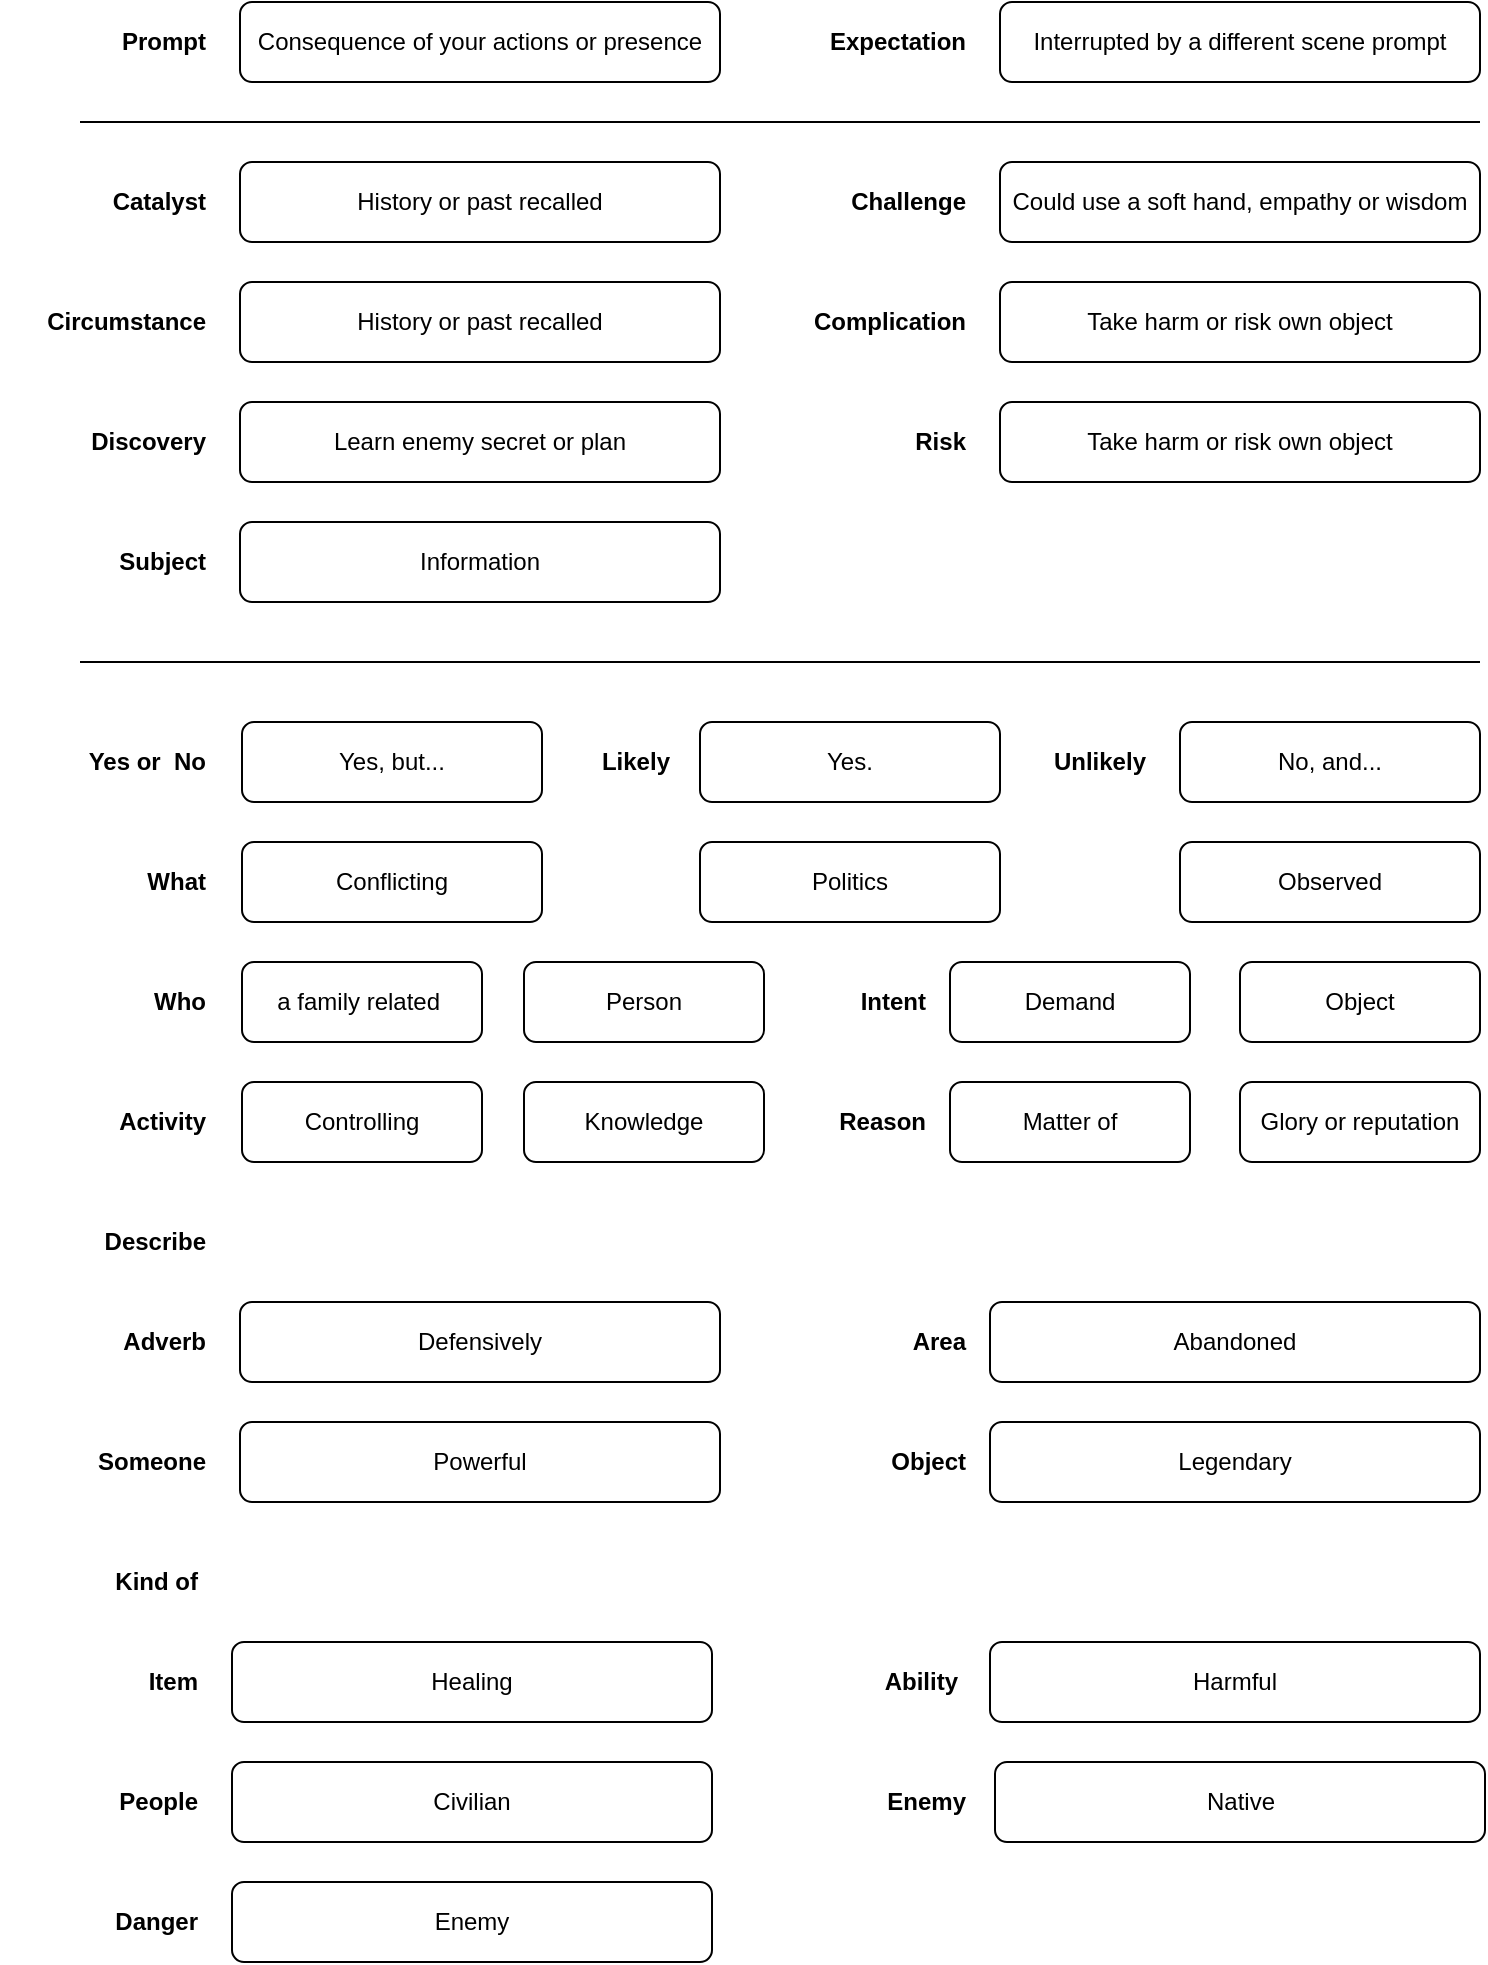 <mxfile version="20.3.0" type="device"><diagram id="gh91aEiWs6NQYHuWFuU3" name="Scene"><mxGraphModel dx="882" dy="656" grid="1" gridSize="10" guides="1" tooltips="1" connect="1" arrows="1" fold="1" page="1" pageScale="1" pageWidth="1169" pageHeight="827" math="0" shadow="0"><root><mxCell id="0"/><mxCell id="1" parent="0"/><mxCell id="ofOweeKDvCZ6FejcZG63-2" value="Prompt" style="text;html=1;strokeColor=none;fillColor=none;align=right;verticalAlign=middle;whiteSpace=wrap;rounded=0;fontSize=12;spacingRight=5;fontStyle=1" vertex="1" parent="1"><mxGeometry x="225" y="40" width="100" height="40" as="geometry"/></mxCell><mxCell id="ofOweeKDvCZ6FejcZG63-3" value="Consequence of your actions or presence" style="rounded=1;whiteSpace=wrap;html=1;fontSize=12;labelBackgroundColor=none;" vertex="1" parent="1"><mxGeometry x="335" y="40" width="240" height="40" as="geometry"/></mxCell><mxCell id="ofOweeKDvCZ6FejcZG63-4" value="Expectation" style="text;html=1;strokeColor=none;fillColor=none;align=right;verticalAlign=middle;whiteSpace=wrap;rounded=0;fontSize=12;spacingRight=5;fontStyle=1" vertex="1" parent="1"><mxGeometry x="605" y="40" width="100" height="40" as="geometry"/></mxCell><mxCell id="ofOweeKDvCZ6FejcZG63-5" value="Interrupted by a different scene prompt" style="rounded=1;whiteSpace=wrap;html=1;fontSize=12;labelBackgroundColor=none;" vertex="1" parent="1"><mxGeometry x="715" y="40" width="240" height="40" as="geometry"/></mxCell><mxCell id="ofOweeKDvCZ6FejcZG63-6" value="" style="endArrow=none;html=1;rounded=0;fontSize=12;" edge="1" parent="1"><mxGeometry width="50" height="50" relative="1" as="geometry"><mxPoint x="255" y="100" as="sourcePoint"/><mxPoint x="955" y="100" as="targetPoint"/></mxGeometry></mxCell><mxCell id="ofOweeKDvCZ6FejcZG63-7" value="Catalyst" style="text;html=1;strokeColor=none;fillColor=none;align=right;verticalAlign=middle;whiteSpace=wrap;rounded=0;fontSize=12;spacingRight=5;fontStyle=1" vertex="1" parent="1"><mxGeometry x="225" y="120" width="100" height="40" as="geometry"/></mxCell><mxCell id="ofOweeKDvCZ6FejcZG63-8" value="History or past recalled" style="rounded=1;whiteSpace=wrap;html=1;fontSize=12;labelBackgroundColor=none;" vertex="1" parent="1"><mxGeometry x="335" y="120" width="240" height="40" as="geometry"/></mxCell><mxCell id="ofOweeKDvCZ6FejcZG63-9" value="Challenge" style="text;html=1;strokeColor=none;fillColor=none;align=right;verticalAlign=middle;whiteSpace=wrap;rounded=0;fontSize=12;spacingRight=5;fontStyle=1" vertex="1" parent="1"><mxGeometry x="605" y="120" width="100" height="40" as="geometry"/></mxCell><mxCell id="ofOweeKDvCZ6FejcZG63-10" value="Could use a soft hand, empathy or wisdom" style="rounded=1;whiteSpace=wrap;html=1;fontSize=12;labelBackgroundColor=none;" vertex="1" parent="1"><mxGeometry x="715" y="120" width="240" height="40" as="geometry"/></mxCell><mxCell id="ofOweeKDvCZ6FejcZG63-11" value="Circumstance" style="text;html=1;strokeColor=none;fillColor=none;align=right;verticalAlign=middle;whiteSpace=wrap;rounded=0;fontSize=12;spacingRight=5;fontStyle=1" vertex="1" parent="1"><mxGeometry x="225" y="180" width="100" height="40" as="geometry"/></mxCell><mxCell id="ofOweeKDvCZ6FejcZG63-12" value="History or past recalled" style="rounded=1;whiteSpace=wrap;html=1;fontSize=12;labelBackgroundColor=none;" vertex="1" parent="1"><mxGeometry x="335" y="180" width="240" height="40" as="geometry"/></mxCell><mxCell id="ofOweeKDvCZ6FejcZG63-17" value="Subject" style="text;html=1;strokeColor=none;fillColor=none;align=right;verticalAlign=middle;whiteSpace=wrap;rounded=0;fontSize=12;spacingRight=5;fontStyle=1" vertex="1" parent="1"><mxGeometry x="215" y="300" width="110" height="40" as="geometry"/></mxCell><mxCell id="ofOweeKDvCZ6FejcZG63-18" value="Information" style="rounded=1;whiteSpace=wrap;html=1;fontSize=12;labelBackgroundColor=none;" vertex="1" parent="1"><mxGeometry x="335" y="300" width="240" height="40" as="geometry"/></mxCell><mxCell id="ofOweeKDvCZ6FejcZG63-19" value="Complication" style="text;html=1;strokeColor=none;fillColor=none;align=right;verticalAlign=middle;whiteSpace=wrap;rounded=0;fontSize=12;spacingRight=5;fontStyle=1" vertex="1" parent="1"><mxGeometry x="605" y="180" width="100" height="40" as="geometry"/></mxCell><mxCell id="ofOweeKDvCZ6FejcZG63-20" value="Take harm or risk own object" style="rounded=1;whiteSpace=wrap;html=1;fontSize=12;labelBackgroundColor=none;" vertex="1" parent="1"><mxGeometry x="715" y="180" width="240" height="40" as="geometry"/></mxCell><mxCell id="ofOweeKDvCZ6FejcZG63-23" value="" style="endArrow=none;html=1;rounded=0;fontSize=12;" edge="1" parent="1"><mxGeometry width="50" height="50" relative="1" as="geometry"><mxPoint x="255" y="370" as="sourcePoint"/><mxPoint x="955" y="370" as="targetPoint"/></mxGeometry></mxCell><mxCell id="ofOweeKDvCZ6FejcZG63-33" value="" style="group" vertex="1" connectable="0" parent="1"><mxGeometry x="715" y="400" width="240" height="40" as="geometry"/></mxCell><mxCell id="ofOweeKDvCZ6FejcZG63-29" value="No, and..." style="rounded=1;whiteSpace=wrap;html=1;fontSize=12;labelBackgroundColor=none;" vertex="1" parent="ofOweeKDvCZ6FejcZG63-33"><mxGeometry x="90" width="150" height="40" as="geometry"/></mxCell><mxCell id="ofOweeKDvCZ6FejcZG63-28" value="Unlikely" style="text;html=1;strokeColor=none;fillColor=none;align=right;verticalAlign=middle;whiteSpace=wrap;rounded=0;fontSize=12;spacingRight=5;fontStyle=1" vertex="1" parent="ofOweeKDvCZ6FejcZG63-33"><mxGeometry width="80" height="40" as="geometry"/></mxCell><mxCell id="ofOweeKDvCZ6FejcZG63-34" value="No" style="group" vertex="1" connectable="0" parent="1"><mxGeometry x="477" y="400" width="238" height="40" as="geometry"/></mxCell><mxCell id="ofOweeKDvCZ6FejcZG63-26" value="Likely" style="text;html=1;strokeColor=none;fillColor=none;align=right;verticalAlign=middle;whiteSpace=wrap;rounded=0;fontSize=12;spacingRight=5;fontStyle=1" vertex="1" parent="ofOweeKDvCZ6FejcZG63-34"><mxGeometry width="80" height="40" as="geometry"/></mxCell><mxCell id="ofOweeKDvCZ6FejcZG63-27" value="Yes." style="rounded=1;whiteSpace=wrap;html=1;fontSize=12;labelBackgroundColor=none;" vertex="1" parent="ofOweeKDvCZ6FejcZG63-34"><mxGeometry x="88" width="150" height="40" as="geometry"/></mxCell><mxCell id="ofOweeKDvCZ6FejcZG63-35" value="" style="group" vertex="1" connectable="0" parent="1"><mxGeometry x="245" y="400" width="241" height="40" as="geometry"/></mxCell><mxCell id="ofOweeKDvCZ6FejcZG63-24" value="Yes or&amp;nbsp; No" style="text;html=1;strokeColor=none;fillColor=none;align=right;verticalAlign=middle;whiteSpace=wrap;rounded=0;fontSize=12;spacingRight=5;fontStyle=1" vertex="1" parent="ofOweeKDvCZ6FejcZG63-35"><mxGeometry width="80" height="40" as="geometry"/></mxCell><mxCell id="ofOweeKDvCZ6FejcZG63-25" value="Yes, but..." style="rounded=1;whiteSpace=wrap;html=1;fontSize=12;labelBackgroundColor=none;" vertex="1" parent="ofOweeKDvCZ6FejcZG63-35"><mxGeometry x="91" width="150" height="40" as="geometry"/></mxCell><mxCell id="ofOweeKDvCZ6FejcZG63-37" value="" style="group" vertex="1" connectable="0" parent="1"><mxGeometry x="715" y="460" width="240" height="40" as="geometry"/></mxCell><mxCell id="ofOweeKDvCZ6FejcZG63-38" value="Observed" style="rounded=1;whiteSpace=wrap;html=1;fontSize=12;labelBackgroundColor=none;" vertex="1" parent="ofOweeKDvCZ6FejcZG63-37"><mxGeometry x="90" width="150" height="40" as="geometry"/></mxCell><mxCell id="ofOweeKDvCZ6FejcZG63-40" value="" style="group" vertex="1" connectable="0" parent="1"><mxGeometry x="477" y="460" width="238" height="40" as="geometry"/></mxCell><mxCell id="ofOweeKDvCZ6FejcZG63-42" value="Politics" style="rounded=1;whiteSpace=wrap;html=1;fontSize=12;labelBackgroundColor=none;" vertex="1" parent="ofOweeKDvCZ6FejcZG63-40"><mxGeometry x="88" width="150" height="40" as="geometry"/></mxCell><mxCell id="ofOweeKDvCZ6FejcZG63-43" value="" style="group" vertex="1" connectable="0" parent="1"><mxGeometry x="245" y="460" width="241" height="40" as="geometry"/></mxCell><mxCell id="ofOweeKDvCZ6FejcZG63-44" value="What" style="text;html=1;strokeColor=none;fillColor=none;align=right;verticalAlign=middle;whiteSpace=wrap;rounded=0;fontSize=12;spacingRight=5;fontStyle=1" vertex="1" parent="ofOweeKDvCZ6FejcZG63-43"><mxGeometry width="80" height="40" as="geometry"/></mxCell><mxCell id="ofOweeKDvCZ6FejcZG63-45" value="Conflicting" style="rounded=1;whiteSpace=wrap;html=1;fontSize=12;labelBackgroundColor=none;" vertex="1" parent="ofOweeKDvCZ6FejcZG63-43"><mxGeometry x="91" width="150" height="40" as="geometry"/></mxCell><mxCell id="ofOweeKDvCZ6FejcZG63-46" value="" style="group" vertex="1" connectable="0" parent="1"><mxGeometry x="605" y="240" width="350" height="40" as="geometry"/></mxCell><mxCell id="ofOweeKDvCZ6FejcZG63-15" value="Risk" style="text;html=1;strokeColor=none;fillColor=none;align=right;verticalAlign=middle;whiteSpace=wrap;rounded=0;fontSize=12;spacingRight=5;fontStyle=1" vertex="1" parent="ofOweeKDvCZ6FejcZG63-46"><mxGeometry width="100" height="40" as="geometry"/></mxCell><mxCell id="ofOweeKDvCZ6FejcZG63-16" value="Take harm or risk own object" style="rounded=1;whiteSpace=wrap;html=1;fontSize=12;labelBackgroundColor=none;" vertex="1" parent="ofOweeKDvCZ6FejcZG63-46"><mxGeometry x="110" width="240" height="40" as="geometry"/></mxCell><mxCell id="ofOweeKDvCZ6FejcZG63-47" value="" style="group" vertex="1" connectable="0" parent="1"><mxGeometry x="215" y="240" width="360" height="40" as="geometry"/></mxCell><mxCell id="ofOweeKDvCZ6FejcZG63-13" value="Discovery" style="text;html=1;strokeColor=none;fillColor=none;align=right;verticalAlign=middle;whiteSpace=wrap;rounded=0;fontSize=12;spacingRight=5;fontStyle=1" vertex="1" parent="ofOweeKDvCZ6FejcZG63-47"><mxGeometry width="110" height="40" as="geometry"/></mxCell><mxCell id="ofOweeKDvCZ6FejcZG63-14" value="Learn enemy secret or plan" style="rounded=1;whiteSpace=wrap;html=1;fontSize=12;labelBackgroundColor=none;" vertex="1" parent="ofOweeKDvCZ6FejcZG63-47"><mxGeometry x="120" width="240" height="40" as="geometry"/></mxCell><mxCell id="ofOweeKDvCZ6FejcZG63-66" value="Who" style="text;html=1;strokeColor=none;fillColor=none;align=right;verticalAlign=middle;whiteSpace=wrap;rounded=0;fontSize=12;spacingRight=5;fontStyle=1" vertex="1" parent="1"><mxGeometry x="245" y="520" width="80" height="40" as="geometry"/></mxCell><mxCell id="ofOweeKDvCZ6FejcZG63-67" value="a family related&amp;nbsp;" style="rounded=1;whiteSpace=wrap;html=1;fontSize=12;labelBackgroundColor=none;" vertex="1" parent="1"><mxGeometry x="336" y="520" width="120" height="40" as="geometry"/></mxCell><mxCell id="ofOweeKDvCZ6FejcZG63-68" value="Person" style="rounded=1;whiteSpace=wrap;html=1;fontSize=12;labelBackgroundColor=none;" vertex="1" parent="1"><mxGeometry x="477" y="520" width="120" height="40" as="geometry"/></mxCell><mxCell id="ofOweeKDvCZ6FejcZG63-69" value="Intent" style="text;html=1;strokeColor=none;fillColor=none;align=right;verticalAlign=middle;whiteSpace=wrap;rounded=0;fontSize=12;spacingRight=5;fontStyle=1" vertex="1" parent="1"><mxGeometry x="605" y="520" width="80" height="40" as="geometry"/></mxCell><mxCell id="ofOweeKDvCZ6FejcZG63-70" value="Demand" style="rounded=1;whiteSpace=wrap;html=1;fontSize=12;labelBackgroundColor=none;" vertex="1" parent="1"><mxGeometry x="690" y="520" width="120" height="40" as="geometry"/></mxCell><mxCell id="ofOweeKDvCZ6FejcZG63-71" value="Object" style="rounded=1;whiteSpace=wrap;html=1;fontSize=12;labelBackgroundColor=none;" vertex="1" parent="1"><mxGeometry x="835" y="520" width="120" height="40" as="geometry"/></mxCell><mxCell id="ofOweeKDvCZ6FejcZG63-79" value="Describe" style="text;html=1;strokeColor=none;fillColor=none;align=right;verticalAlign=middle;whiteSpace=wrap;rounded=0;fontSize=12;spacingRight=5;fontStyle=1" vertex="1" parent="1"><mxGeometry x="245" y="640" width="80" height="40" as="geometry"/></mxCell><mxCell id="ofOweeKDvCZ6FejcZG63-80" value="Controlling" style="rounded=1;whiteSpace=wrap;html=1;fontSize=12;labelBackgroundColor=none;" vertex="1" parent="1"><mxGeometry x="336" y="580" width="120" height="40" as="geometry"/></mxCell><mxCell id="ofOweeKDvCZ6FejcZG63-81" value="Knowledge" style="rounded=1;whiteSpace=wrap;html=1;fontSize=12;labelBackgroundColor=none;" vertex="1" parent="1"><mxGeometry x="477" y="580" width="120" height="40" as="geometry"/></mxCell><mxCell id="ofOweeKDvCZ6FejcZG63-82" value="Reason" style="text;html=1;strokeColor=none;fillColor=none;align=right;verticalAlign=middle;whiteSpace=wrap;rounded=0;fontSize=12;spacingRight=5;fontStyle=1" vertex="1" parent="1"><mxGeometry x="605" y="580" width="80" height="40" as="geometry"/></mxCell><mxCell id="ofOweeKDvCZ6FejcZG63-83" value="Matter of" style="rounded=1;whiteSpace=wrap;html=1;fontSize=12;labelBackgroundColor=none;" vertex="1" parent="1"><mxGeometry x="690" y="580" width="120" height="40" as="geometry"/></mxCell><mxCell id="ofOweeKDvCZ6FejcZG63-84" value="Glory or reputation" style="rounded=1;whiteSpace=wrap;html=1;fontSize=12;labelBackgroundColor=none;" vertex="1" parent="1"><mxGeometry x="835" y="580" width="120" height="40" as="geometry"/></mxCell><mxCell id="ofOweeKDvCZ6FejcZG63-85" value="Activity" style="text;html=1;strokeColor=none;fillColor=none;align=right;verticalAlign=middle;whiteSpace=wrap;rounded=0;fontSize=12;spacingRight=5;fontStyle=1" vertex="1" parent="1"><mxGeometry x="245" y="580" width="80" height="40" as="geometry"/></mxCell><mxCell id="ofOweeKDvCZ6FejcZG63-86" value="Defensively" style="rounded=1;whiteSpace=wrap;html=1;fontSize=12;labelBackgroundColor=none;" vertex="1" parent="1"><mxGeometry x="335" y="690" width="240" height="40" as="geometry"/></mxCell><mxCell id="ofOweeKDvCZ6FejcZG63-97" value="Adverb" style="text;html=1;strokeColor=none;fillColor=none;align=right;verticalAlign=middle;whiteSpace=wrap;rounded=0;fontSize=12;spacingRight=5;fontStyle=1" vertex="1" parent="1"><mxGeometry x="245" y="690" width="80" height="40" as="geometry"/></mxCell><mxCell id="ofOweeKDvCZ6FejcZG63-94" value="Area" style="text;html=1;strokeColor=none;fillColor=none;align=right;verticalAlign=middle;whiteSpace=wrap;rounded=0;fontSize=12;spacingRight=5;fontStyle=1" vertex="1" parent="1"><mxGeometry x="625" y="690" width="80" height="40" as="geometry"/></mxCell><mxCell id="ofOweeKDvCZ6FejcZG63-95" value="Abandoned" style="rounded=1;whiteSpace=wrap;html=1;fontSize=12;labelBackgroundColor=none;" vertex="1" parent="1"><mxGeometry x="710" y="690" width="245" height="40" as="geometry"/></mxCell><mxCell id="ofOweeKDvCZ6FejcZG63-91" value="Someone" style="text;html=1;strokeColor=none;fillColor=none;align=right;verticalAlign=middle;whiteSpace=wrap;rounded=0;fontSize=12;spacingRight=5;fontStyle=1" vertex="1" parent="1"><mxGeometry x="245" y="750" width="80" height="40" as="geometry"/></mxCell><mxCell id="ofOweeKDvCZ6FejcZG63-92" value="Powerful" style="rounded=1;whiteSpace=wrap;html=1;fontSize=12;labelBackgroundColor=none;" vertex="1" parent="1"><mxGeometry x="335" y="750" width="240" height="40" as="geometry"/></mxCell><mxCell id="ofOweeKDvCZ6FejcZG63-88" value="Legendary" style="rounded=1;whiteSpace=wrap;html=1;fontSize=12;labelBackgroundColor=none;" vertex="1" parent="1"><mxGeometry x="710" y="750" width="245" height="40" as="geometry"/></mxCell><mxCell id="ofOweeKDvCZ6FejcZG63-89" value="Object" style="text;html=1;strokeColor=none;fillColor=none;align=right;verticalAlign=middle;whiteSpace=wrap;rounded=0;fontSize=12;spacingRight=5;fontStyle=1" vertex="1" parent="1"><mxGeometry x="625" y="750" width="80" height="40" as="geometry"/></mxCell><mxCell id="ofOweeKDvCZ6FejcZG63-98" value="Kind of" style="text;html=1;strokeColor=none;fillColor=none;align=right;verticalAlign=middle;whiteSpace=wrap;rounded=0;fontSize=12;spacingRight=5;fontStyle=1" vertex="1" parent="1"><mxGeometry x="241" y="810" width="80" height="40" as="geometry"/></mxCell><mxCell id="ofOweeKDvCZ6FejcZG63-99" value="Healing" style="rounded=1;whiteSpace=wrap;html=1;fontSize=12;labelBackgroundColor=none;" vertex="1" parent="1"><mxGeometry x="331" y="860" width="240" height="40" as="geometry"/></mxCell><mxCell id="ofOweeKDvCZ6FejcZG63-100" value="Item" style="text;html=1;strokeColor=none;fillColor=none;align=right;verticalAlign=middle;whiteSpace=wrap;rounded=0;fontSize=12;spacingRight=5;fontStyle=1" vertex="1" parent="1"><mxGeometry x="241" y="860" width="80" height="40" as="geometry"/></mxCell><mxCell id="ofOweeKDvCZ6FejcZG63-101" value="Ability" style="text;html=1;strokeColor=none;fillColor=none;align=right;verticalAlign=middle;whiteSpace=wrap;rounded=0;fontSize=12;spacingRight=5;fontStyle=1" vertex="1" parent="1"><mxGeometry x="621" y="860" width="80" height="40" as="geometry"/></mxCell><mxCell id="ofOweeKDvCZ6FejcZG63-102" value="Harmful" style="rounded=1;whiteSpace=wrap;html=1;fontSize=12;labelBackgroundColor=none;" vertex="1" parent="1"><mxGeometry x="710" y="860" width="245" height="40" as="geometry"/></mxCell><mxCell id="ofOweeKDvCZ6FejcZG63-103" value="People" style="text;html=1;strokeColor=none;fillColor=none;align=right;verticalAlign=middle;whiteSpace=wrap;rounded=0;fontSize=12;spacingRight=5;fontStyle=1" vertex="1" parent="1"><mxGeometry x="241" y="920" width="80" height="40" as="geometry"/></mxCell><mxCell id="ofOweeKDvCZ6FejcZG63-104" value="Civilian" style="rounded=1;whiteSpace=wrap;html=1;fontSize=12;labelBackgroundColor=none;" vertex="1" parent="1"><mxGeometry x="331" y="920" width="240" height="40" as="geometry"/></mxCell><mxCell id="ofOweeKDvCZ6FejcZG63-105" value="Native" style="rounded=1;whiteSpace=wrap;html=1;fontSize=12;labelBackgroundColor=none;" vertex="1" parent="1"><mxGeometry x="712.5" y="920" width="245" height="40" as="geometry"/></mxCell><mxCell id="ofOweeKDvCZ6FejcZG63-106" value="Enemy" style="text;html=1;strokeColor=none;fillColor=none;align=right;verticalAlign=middle;whiteSpace=wrap;rounded=0;fontSize=12;spacingRight=5;fontStyle=1" vertex="1" parent="1"><mxGeometry x="625" y="920" width="80" height="40" as="geometry"/></mxCell><mxCell id="ofOweeKDvCZ6FejcZG63-107" value="Danger" style="text;html=1;strokeColor=none;fillColor=none;align=right;verticalAlign=middle;whiteSpace=wrap;rounded=0;fontSize=12;spacingRight=5;fontStyle=1" vertex="1" parent="1"><mxGeometry x="241" y="980" width="80" height="40" as="geometry"/></mxCell><mxCell id="ofOweeKDvCZ6FejcZG63-108" value="Enemy" style="rounded=1;whiteSpace=wrap;html=1;fontSize=12;labelBackgroundColor=none;" vertex="1" parent="1"><mxGeometry x="331" y="980" width="240" height="40" as="geometry"/></mxCell></root></mxGraphModel></diagram></mxfile>